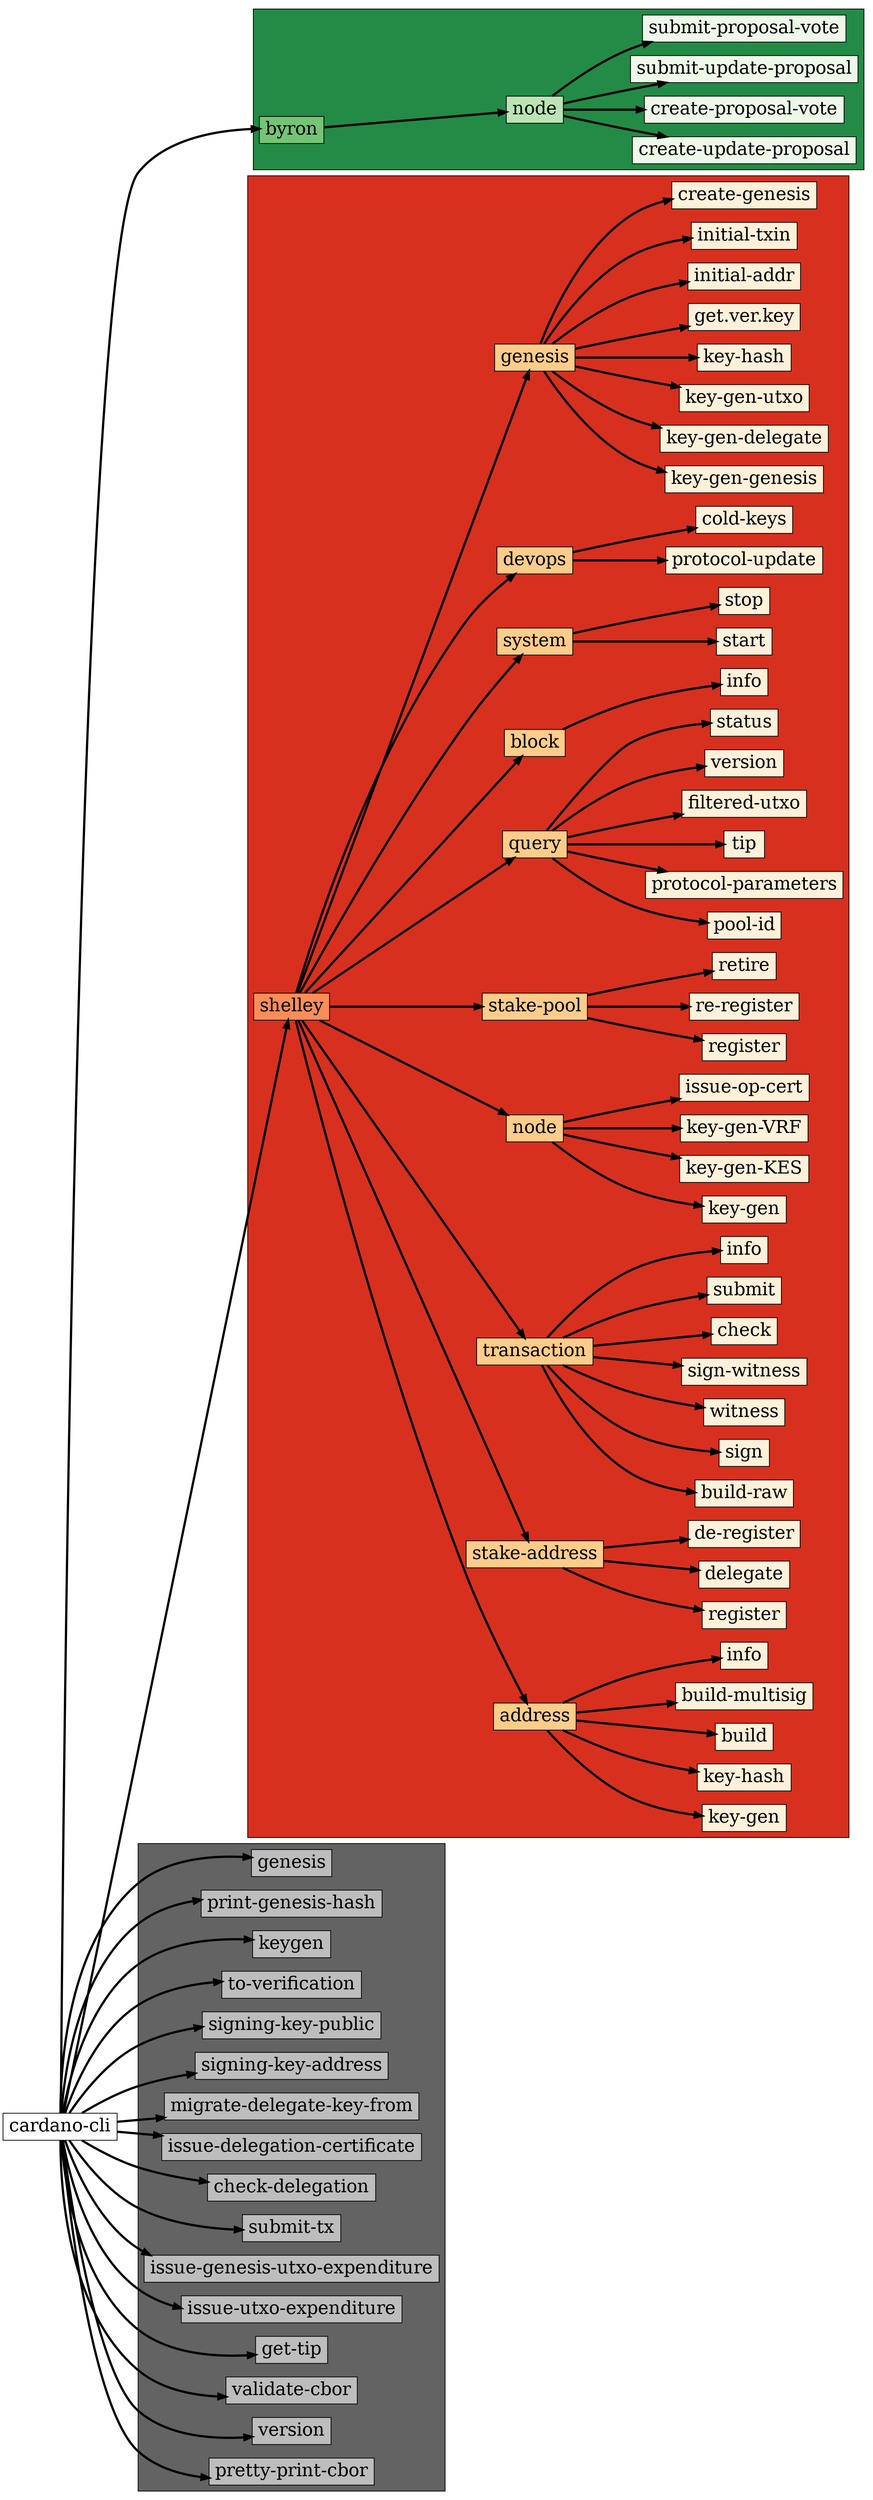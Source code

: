 digraph G {

    rankdir = LR;

    node [shape = rectangle, style = filled, color = black, fillcolor = white, fontsize = 24];
    edge [penwidth = 3];

    cli     [label = "cardano-cli"];

    subgraph cluster_byron {

        style = filled;
        fillcolor = "/greens4/4";
        node [fillcolor = "/greens4/1"];

        byron   [label = "byron", fillcolor = "/greens4/3"];

        bnode   [label = "node", fillcolor = "/greens4/2"];

        bncup   [label = "create-update-proposal"]
        bncpv   [label = "create-proposal-vote"]
        bnsup   [label = "submit-update-proposal"]
        bnspv   [label = "submit-proposal-vote"]
    }

    subgraph cluster_shelley {

        style = filled;
        fillcolor = "/orrd4/4";
        node [fillcolor = "/orrd4/1"];

        shelley [label = "shelley", fillcolor = "/orrd4/3"];

        shaddr  [label = "address", fillcolor = "/orrd4/2"]
        shsaddr [label = "stake-address", fillcolor = "/orrd4/2"]
        shtx    [label = "transaction", fillcolor = "/orrd4/2"]
        shnode  [label = "node", fillcolor = "/orrd4/2"]
        shsp    [label = "stake-pool", fillcolor = "/orrd4/2"]
        shq     [label = "query", fillcolor = "/orrd4/2"]
        shblock [label = "block", fillcolor = "/orrd4/2"]
        shsys   [label = "system", fillcolor = "/orrd4/2"]
        shdo    [label = "devops", fillcolor = "/orrd4/2"]
        shg     [label = "genesis", fillcolor = "/orrd4/2"]

        adkg    [label = "key-gen"]
        adkh    [label = "key-hash"]
        adb     [label = "build"]
        adbms   [label = "build-multisig"]
        adi     [label = "info"]

        sadr    [label = "register"]
        sadd    [label = "delegate"]
        saddr   [label = "de-register"]

        txbr    [label = "build-raw"]
        txs     [label = "sign"]
        txw     [label = "witness"]
        txsw    [label = "sign-witness"]
        txc     [label = "check"]
        txsub   [label = "submit"]
        txi     [label = "info"]

        nodkg   [label = "key-gen"]
        nodkgk  [label = "key-gen-KES"]
        nodkgv  [label = "key-gen-VRF"]
        nodioc  [label = "issue-op-cert"]

        shspreg [label = "register"]
        shsprr  [label = "re-register"]
        shspret [label = "retire"]

        qpid    [label = "pool-id"]
        qpp     [label = "protocol-parameters"]
        qtip    [label = "tip"]
        qfu     [label = "filtered-utxo"]
        qv      [label = "version"]
        qs      [label = "status"]
    
        shbi    [label = "info"]

        sysstrt [label = "start"]
        sysstop [label = "stop"]

        dopu    [label = "protocol-update"]
        dock    [label = "cold-keys"]

        shgkgg  [label = "key-gen-genesis"];
        shgkgd  [label = "key-gen-delegate"];
        shgkgu  [label = "key-gen-utxo"];
        shgkh   [label = "key-hash"];
        shggvk  [label = "get.ver.key"];
        shgia   [label = "initial-addr"];
        shgitxi [label = "initial-txin"];
        shgcg   [label = "create-genesis"];
    }

    subgraph cluster_other {

        style = filled
        fillcolor = "/greys3/3";
        node [fillcolor = "/greys3/2"];

        genesis [label = "genesis"];
        pgh     [label = "print-genesis-hash"];
        kg      [label = "keygen"];
        tv      [label = "to-verification"];
        skp     [label = "signing-key-public"];
        ska     [label = "signing-key-address"];
        mdkf    [label = "migrate-delegate-key-from"];
        idc     [label = "issue-delegation-certificate"];
        cd      [label = "check-delegation"];
        stx     [label = "submit-tx"];
        igue    [label = "issue-genesis-utxo-expenditure"];
        iue     [label = "issue-utxo-expenditure"];
        gt      [label = "get-tip"];
        vcbor   [label = "validate-cbor"];
        version [label = "version"];
        ppcbor  [label = "pretty-print-cbor"];
    }

    cli -> byron;
    cli -> genesis;
    cli -> pgh;
    cli -> kg;
    cli -> tv;
    cli -> skp;
    cli -> ska;
    cli -> mdkf;
    cli -> idc;
    cli -> cd;
    cli -> stx;
    cli -> igue;
    cli -> iue;
    cli -> gt;
    cli -> vcbor;
    cli -> version;
    cli -> ppcbor;
    cli -> shelley;

    byron -> bnode;

    bnode -> bncup;
    bnode -> bncpv;
    bnode -> bnsup;
    bnode -> bnspv;

    shelley -> shaddr;
    shelley -> shsaddr;
    shelley -> shtx;
    shelley -> shnode;
    shelley -> shsp;
    shelley -> shq;
    shelley -> shblock;
    shelley -> shsys;
    shelley -> shdo;
    shelley -> shg;

    shaddr -> adkg;
    shaddr -> adkh;
    shaddr -> adb;
    shaddr -> adbms;
    shaddr -> adi;

    shsaddr -> sadr;
    shsaddr -> sadd;
    shsaddr -> saddr;

    shtx -> txbr;
    shtx -> txs;
    shtx -> txw;
    shtx -> txsw;
    shtx -> txc;
    shtx -> txsub;
    shtx -> txi;

    shnode -> nodkg;
    shnode -> nodkgk;
    shnode -> nodkgv;
    shnode -> nodioc;

    shsp -> shspreg;
    shsp -> shsprr;
    shsp -> shspret;

    shq -> qpid;
    shq -> qpp;
    shq -> qtip;
    shq -> qfu;
    shq -> qv;
    shq -> qs;

    shblock -> shbi;

    shsys -> sysstrt;
    shsys -> sysstop;

    shdo -> dopu;
    shdo -> dock;

    shg -> shgkgg;
    shg -> shgkgd;
    shg -> shgkgu;
    shg -> shgkh;
    shg -> shggvk;
    shg -> shgia;
    shg -> shgitxi;
    shg -> shgcg;
}
